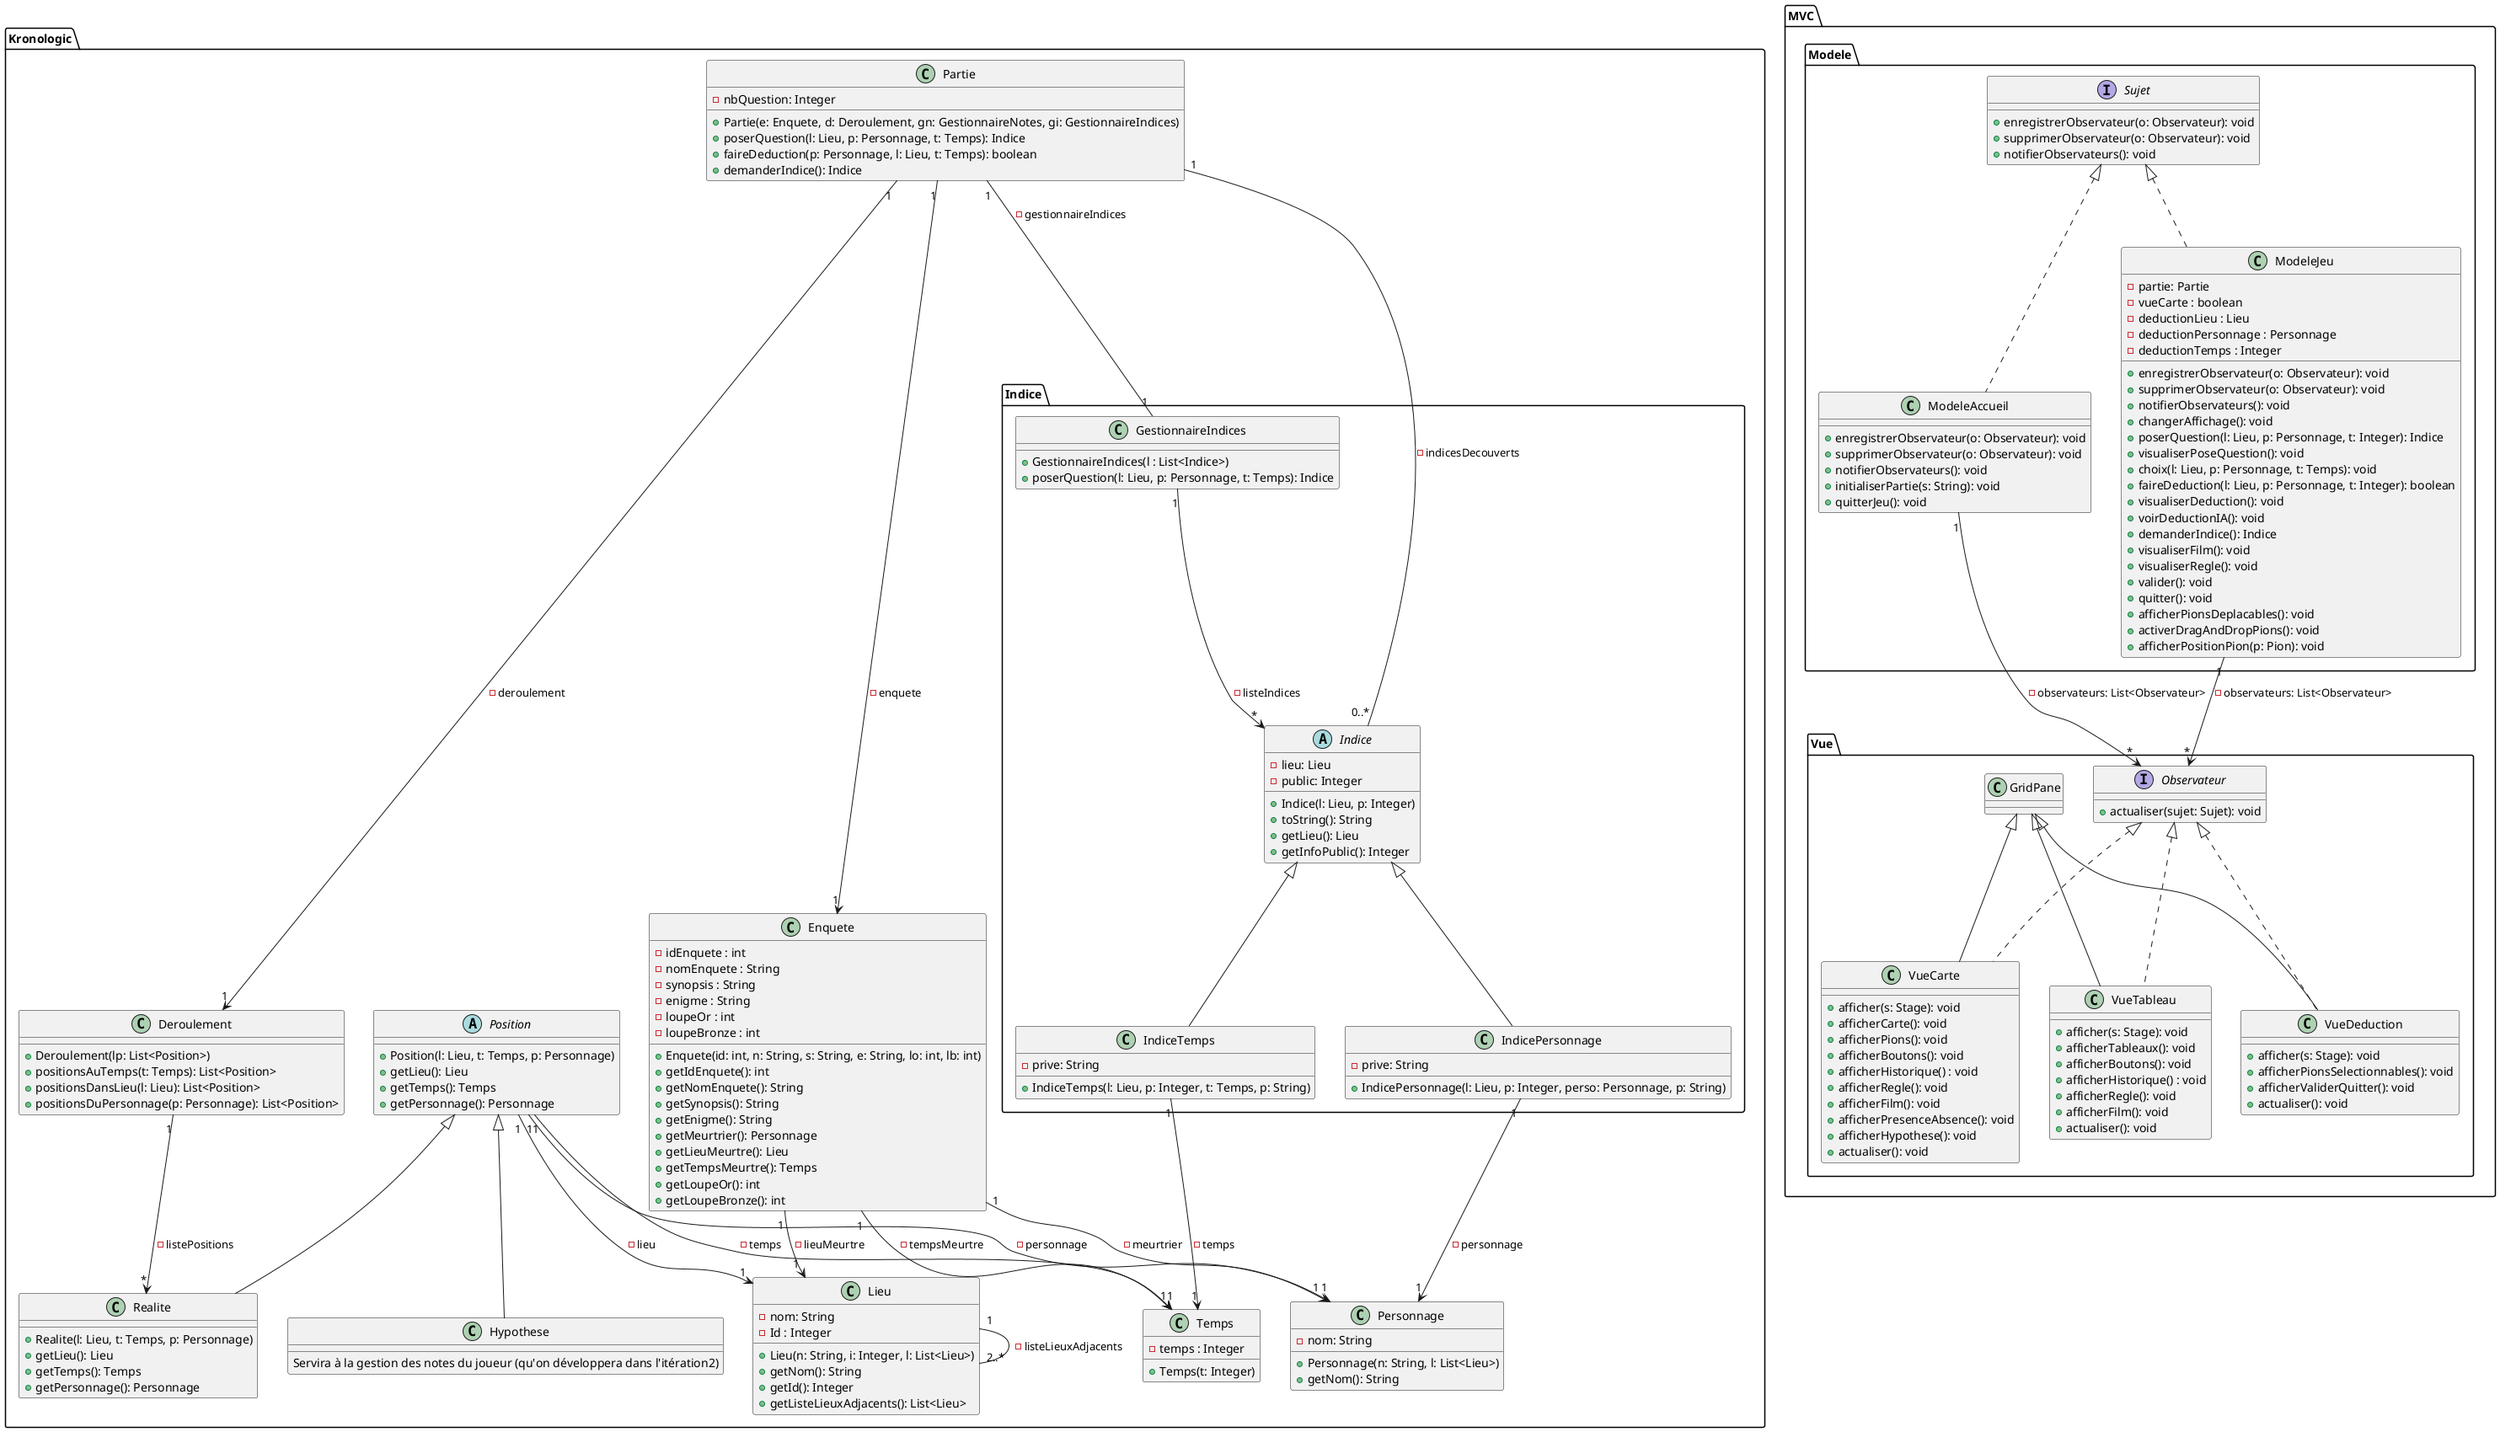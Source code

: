 @startuml

/' Définition des classes '/
package "Kronologic" {
    class Personnage {
        - nom: String
        + Personnage(n: String, l: List<Lieu>)
        + getNom(): String
    }

    class Lieu {
        - nom: String
        - Id : Integer
        + Lieu(n: String, i: Integer, l: List<Lieu>)
        + getNom(): String
        + getId(): Integer
        + getListeLieuxAdjacents(): List<Lieu>
    }

    class Temps {
        - temps : Integer
        + Temps(t: Integer)
    }

    package Indice{
        class GestionnaireIndices {
            + GestionnaireIndices(l : List<Indice>)
            + poserQuestion(l: Lieu, p: Personnage, t: Temps): Indice
        }

        abstract class Indice {
            - lieu: Lieu
            - public: Integer
            + Indice(l: Lieu, p: Integer)
            + toString(): String
            + getLieu(): Lieu
            + getInfoPublic(): Integer
        }

        class IndiceTemps extends Indice {
            - prive: String
            + IndiceTemps(l: Lieu, p: Integer, t: Temps, p: String)
        }

        class IndicePersonnage extends Indice {
            - prive: String
            + IndicePersonnage(l: Lieu, p: Integer, perso: Personnage, p: String)
        }
    }

    abstract class Position {
        + Position(l: Lieu, t: Temps, p: Personnage)
        + getLieu(): Lieu
        + getTemps(): Temps
        + getPersonnage(): Personnage
    }

    class Realite extends Position {
        + Realite(l: Lieu, t: Temps, p: Personnage)
        + getLieu(): Lieu
        + getTemps(): Temps
        + getPersonnage(): Personnage
    }

    class Deroulement {
        + Deroulement(lp: List<Position>)
        + positionsAuTemps(t: Temps): List<Position>
        + positionsDansLieu(l: Lieu): List<Position>
        + positionsDuPersonnage(p: Personnage): List<Position>
    }

    class Hypothese extends Position {
        Servira à la gestion des notes du joueur (qu'on développera dans l'itération2)
    }

    class Enquete {
        - idEnquete : int
        - nomEnquete : String
        - synopsis : String
        - enigme : String
        - loupeOr : int
        - loupeBronze : int
        + Enquete(id: int, n: String, s: String, e: String, lo: int, lb: int)
        + getIdEnquete(): int
        + getNomEnquete(): String
        + getSynopsis(): String
        + getEnigme(): String
        + getMeurtrier(): Personnage
        + getLieuMeurtre(): Lieu
        + getTempsMeurtre(): Temps
        + getLoupeOr(): int
        + getLoupeBronze(): int
    }

    class Partie {
        - nbQuestion: Integer
        + Partie(e: Enquete, d: Deroulement, gn: GestionnaireNotes, gi: GestionnaireIndices)
        + poserQuestion(l: Lieu, p: Personnage, t: Temps): Indice
        + faireDeduction(p: Personnage, l: Lieu, t: Temps): boolean
        + demanderIndice(): Indice
    }
}

/' Relations entre les classes de Kronologic '/
Lieu "1" -- "2..*" Lieu : - listeLieuxAdjacents
Partie "1" --> "1" Enquete : - enquete
Partie "1" -- "1" Kronologic.Indice.GestionnaireIndices : - gestionnaireIndices
Partie "1" -- "0..*" Kronologic.Indice.Indice : - indicesDecouverts
Partie "1" --> "1" Deroulement : - deroulement
Enquete "1" --> "1" Personnage : - meurtrier
Enquete "1" --> "1" Lieu : - lieuMeurtre
Enquete "1" --> "1" Temps : - tempsMeurtre
GestionnaireIndices "1" --> "*" Kronologic.Indice.Indice : - listeIndices
IndiceTemps "1" --> "1" Temps : - temps
IndicePersonnage "1" --> "1" Personnage : - personnage
Position "1" --> "1" Lieu : - lieu
Position "1" --> "1" Temps : - temps
Position "1" --> "1" Personnage : - personnage
Deroulement "1" --> "*" Realite : - listePositions

/'package Pions {
        abstract class Pion {
            - {final} id: Integer
            - hypothese: boolean
            - idLieu: Integer
            - temps: Integer
            + Pion(i: Integer, h: boolean)
            + deplacerPion(l: Integer, t:Temps): void
        }

        class PionPersonnage extends Pion {
            - absences: boolean
            - personnage: Personnage
            + PionPersonnage(i: Integer, h: boolean, a: boolean, p: Personnage)
        }

        class PionNombre extends Pion {
            - nombre : Integer
            + PionNombre(i: Integer, h: boolean)
            + modifierNombre(n: Integer): void
        }
    }


    package "Pions" {
        class Pion {
            - {final} id: Integer
            - {final} perso: Personnage
            - lieu: Lieu
            - temps: Temps
            - x: Integer
            - y: Integer
            -
        }
    }'/

/' MVC '/
package "MVC" {

    package "Modele" {
        interface Sujet {
            + enregistrerObservateur(o: Observateur): void
            + supprimerObservateur(o: Observateur): void
            + notifierObservateurs(): void
        }

        class ModeleAccueil implements MVC.Modele.Sujet {
            + enregistrerObservateur(o: Observateur): void
            + supprimerObservateur(o: Observateur): void
            + notifierObservateurs(): void
            + initialiserPartie(s: String): void
            + quitterJeu(): void
        }

        class ModeleJeu implements MVC.Modele.Sujet {
            - partie: Partie
            - vueCarte : boolean
            - deductionLieu : Lieu
            - deductionPersonnage : Personnage
            - deductionTemps : Integer
            + enregistrerObservateur(o: Observateur): void
            + supprimerObservateur(o: Observateur): void
            + notifierObservateurs(): void
            + changerAffichage(): void
            + poserQuestion(l: Lieu, p: Personnage, t: Integer): Indice
            + visualiserPoseQuestion(): void
            + choix(l: Lieu, p: Personnage, t: Temps): void
            + faireDeduction(l: Lieu, p: Personnage, t: Integer): boolean
            + visualiserDeduction(): void
            + voirDeductionIA(): void
            + demanderIndice(): Indice
            + visualiserFilm(): void
            + visualiserRegle(): void
            + valider(): void
            + quitter(): void
            + afficherPionsDeplacables(): void
            + activerDragAndDropPions(): void
            + afficherPositionPion(p: Pion): void
        }
    }

    package "Vue" {
        interface Observateur {
            + actualiser(sujet: Sujet): void
        }

        class VueAccueil extends GridPane implements MVC.Vue.Observateur{
            + afficher(s: Stage): void
            + actualiser(): void
        }

        class VueCarte extends GridPane implements MVC.Vue.Observateur {
            + afficher(s: Stage): void
            + afficherCarte(): void
            + afficherPions(): void
            + afficherBoutons(): void
            + afficherHistorique() : void
            + afficherRegle(): void
            + afficherFilm(): void
            + afficherPresenceAbsence(): void
            + afficherHypothese(): void
            + actualiser(): void
        }

        class VueTableau extends GridPane implements MVC.Vue.Observateur {
            + afficher(s: Stage): void
            + afficherTableaux(): void
            + afficherBoutons(): void
            + afficherHistorique() : void
            + afficherRegle(): void
            + afficherFilm(): void
            + actualiser(): void
        }

        class VueRegle extends GridPane implements MVC.Vue.Observateur {
            + afficher(s: Stage): void
            + actualiser(): void
        }

        class VueFilm extends GridPane implements MVC.Vue.Observateur {
            + afficher(s: Stage): void
            + actualiser(): void
        }

        class VuePoseQuestion extends GridPane implements MVC.Vue.Observateur {
            + afficher(s: Stage): void
            + afficherPionsSelectionnables(): void
            + afficherValiderQuitter(): void
            + actualiser(): void
        }

        class VueDeduction extends GridPane implements MVC.Vue.Observateur {
            + afficher(s: Stage): void
            + afficherPionsSelectionnables(): void
            + afficherValiderQuitter(): void
            + actualiser(): void
        }

        class VuePopUp extends GridPane implements MVC.Vue.Observateur {
            + afficher(s: Stage): void
            + afficherMessage(s: String): void
            + afficherValiderQuitter(): void
            + actualiser(): void
        }
    }

    package "Controleur" {
            class ControleurInitialisation extends EventHandler<ActionEvent>{
                + ControleurInitialisation(m: ModeleAccueil): void
                + handle(e: ActionEvent): void
            }

            class ControleurQuitterJeu extends EventHandler<ActionEvent> {
                + ControleurQuitterJeu(m: ModeleAccueil): void
                + handle(e: ActionEvent): void
            }

            class ControleurAffichage extends EventHandler<ActionEvent> {
                + ControleurAffichage(m: ModeleAccueil): void
                + handle(e: ActionEvent): void
            }

            class ControleurPoseQuestion extends EventHandler<ActionEvent> {
                + ControleurPoseQuestion(m: ModeleAccueil): void
                + handle(e: ActionEvent): void
            }

            class ControleurChoixPoseQuestion extends EventHandler<ActionEvent> {
                + ControleurChoixPoseQuestion(m: ModeleAccueil): void
                + handle(e: ActionEvent): void
            }

            class ControleurVisualiserPoseQuestion extends EventHandler<ActionEvent> {
                + ControleurVisualiserPoseQuestion(m: ModeleAccueil): void
                + handle(e: ActionEvent): void
            }

            class ControleurDeduction extends EventHandler<ActionEvent>{
                + ControleurDeduction(s: Stage): void
                + handle(e: ActionEvent): void
            }

            class ControleurChoixDeduction extends EventHandler<ActionEvent> {
                + ControleurChoixDeduction(m: ModeleAccueil): void
                + handle(e: ActionEvent): void
            }

            class ControleurVisualiserDeduction extends EventHandler<ActionEvent> {
                + ControleurVisualiserDeduction(s: Stage): void
                + handle(e: ActionEvent): void
            }

            class ControleurVoirDeductionIA extends EventHandler<ActionEvent> {
                + ControleurVoirDeductionIA(s: Stage): void
                + handle(e: ActionEvent): void
            }

            class ControleurDemanderIndice extends EventHandler<ActionEvent> {
                + ControleurDemanderIndice(s: Stage): void
                + handle(e: ActionEvent): void
            }

            class ControleurVisualiserFilm extends EventHandler<ActionEvent> {
                + ControleurVisualiserFilm(s: Stage): void
                + handle(e: ActionEvent): void
            }

            class ControleurVisualiserRegle extends EventHandler<ActionEvent> {
                + ControleurVisualiserRegle(s: Stage): void
                + handle(e: ActionEvent): void
            }

            /' Comment savoir qu'est ce qu'on quitte et qu'est ce qu'on valide'/
            class ControleurValider extends EventHandler<ActionEvent> {
                + ControleurValider(s: Stage): void
                + handle(e: ActionEvent): void
            }

            class ControleurQuitter extends EventHandler<ActionEvent> {
                + ControleurQuitter(s: Stage): void
                + handle(e: ActionEvent): void
            }
    }
}

/' Association MVC '/

/' Modele '/
ModeleJeu "1" --> "*" MVC.Vue.Observateur : - observateurs: List<Observateur>
ModeleAccueil "1" --> "*" MVC.Vue.Observateur : - observateurs: List<Observateur>

/' Vue '/

/' Controleur Accueil '/
ControleurInitialisation "1" --> "1" ModeleAccueil : - modele: ModeleAccueil
ControleurQuitterJeu "1" --> "1" ModeleAccueil : - modele: ModeleAccueil

/' Controleur Jeu '/
ControleurAffichage "1" --> "1" ModeleJeu : - modele: ModeleJeu
ControleurPoseQuestion "1" --> "1" ModeleJeu : - modele: ModeleJeu
ControleurChoixPoseQuestion "1" --> "1" ModeleJeu : - modele: ModeleJeu
ControleurVisualiserPoseQuestion "1" --> "1" ModeleJeu : - modele: ModeleJeu
ControleurDeduction "1" --> "1" ModeleJeu : - modele: ModeleJeu
ControleurChoixDeduction "1" --> "1" ModeleJeu : - modele: ModeleJeu
ControleurVisualiserDeduction "1" --> "1" ModeleJeu : - modele: ModeleJeu
ControleurVoirDeductionIA "1" --> "1" ModeleJeu : - modele: ModeleJeu
ControleurDemanderIndice "1" --> "1" ModeleJeu : - modele: ModeleJeu
ControleurVisualiserFilm "1" --> "1" ModeleJeu : - modele: ModeleJeu
ControleurVisualiserRegle "1" --> "1" ModeleJeu : - modele: ModeleJeu
ControleurValider "1" --> "1" ModeleJeu : - modele: ModeleJeu
ControleurQuitter "1" --> "1" ModeleJeu : - modele: ModeleJeu

remove MVC.Controleur
remove MVC.Vue.VueAccueil
remove MVC.Vue.VueFilm
remove MVC.Vue.VueRegle
remove MVC.Vue.VuePoseQuestion
remove MVC.Vue.VuePopUp



@enduml